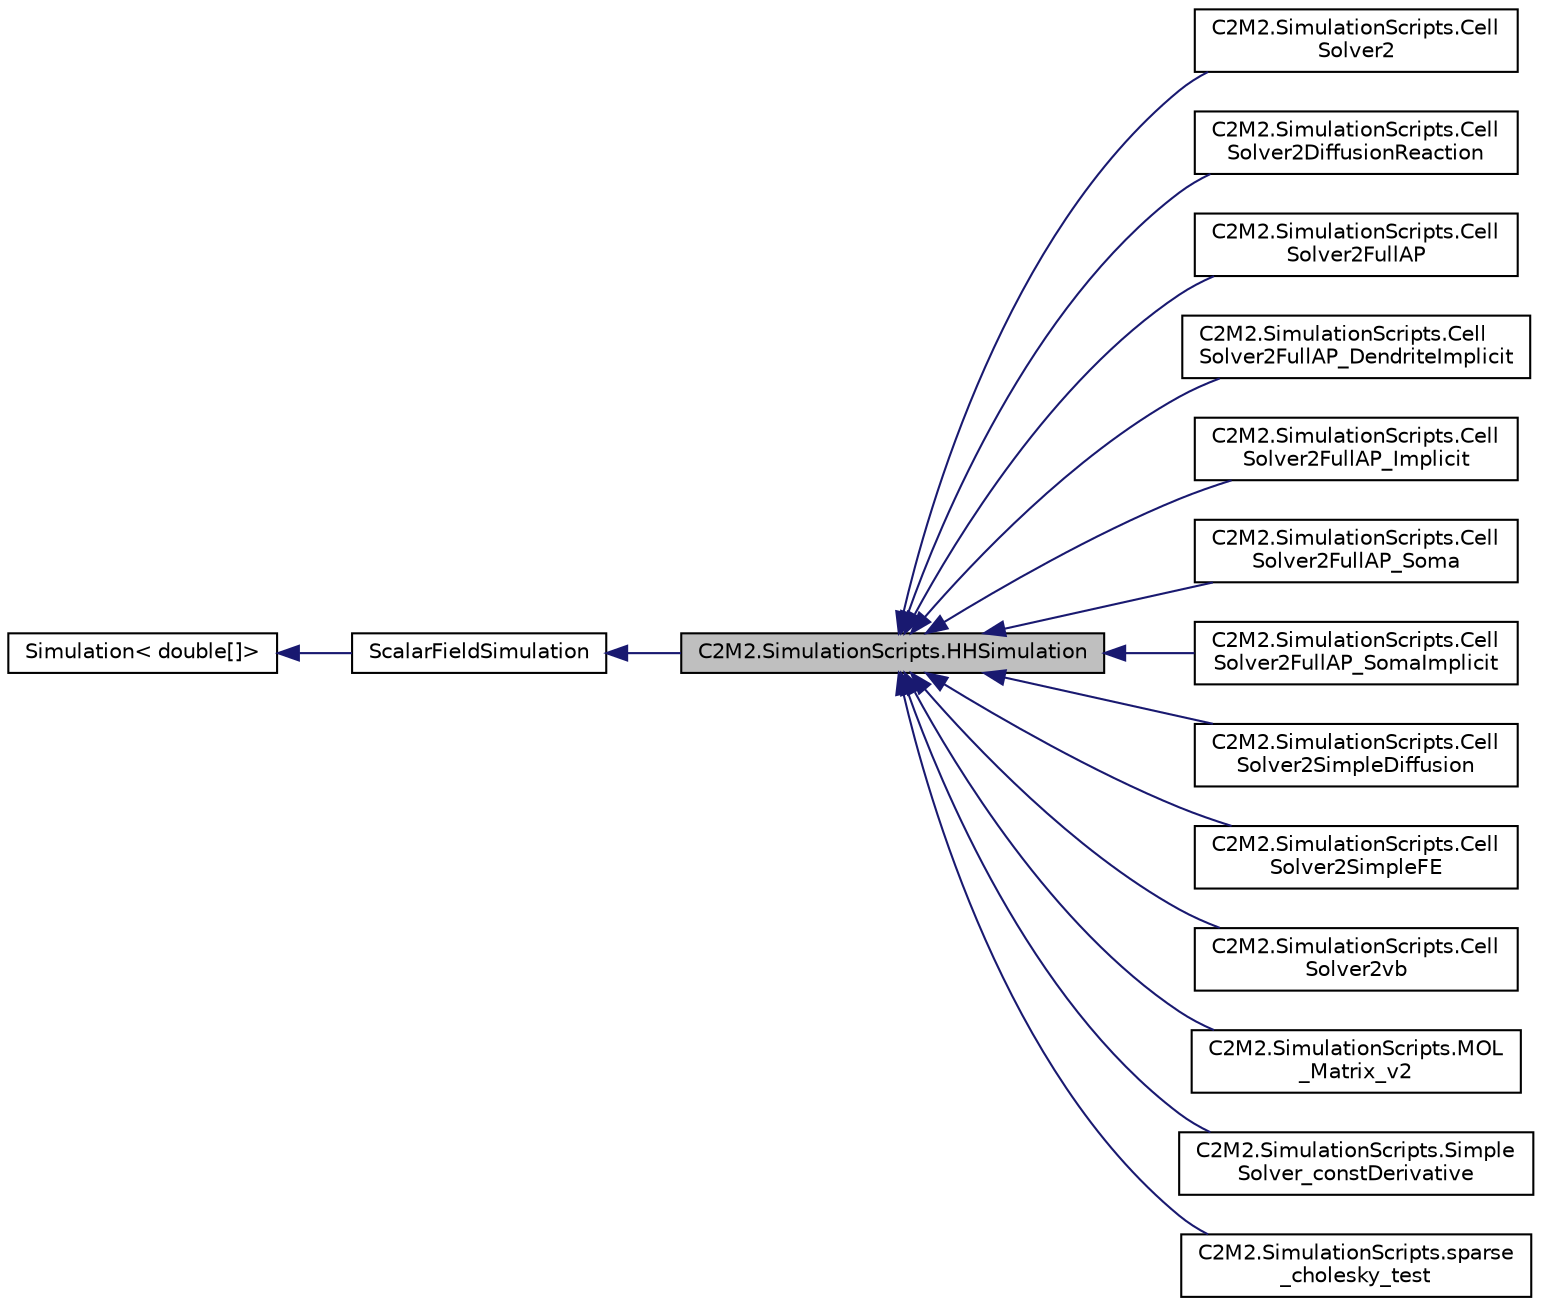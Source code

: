 digraph "C2M2.SimulationScripts.HHSimulation"
{
 // LATEX_PDF_SIZE
  edge [fontname="Helvetica",fontsize="10",labelfontname="Helvetica",labelfontsize="10"];
  node [fontname="Helvetica",fontsize="10",shape=record];
  rankdir="LR";
  Node1 [label="C2M2.SimulationScripts.HHSimulation",height=0.2,width=0.4,color="black", fillcolor="grey75", style="filled", fontcolor="black",tooltip="Read in a map associating 1D neuron vertices to 3D mesh vertices."];
  Node2 -> Node1 [dir="back",color="midnightblue",fontsize="10",style="solid",fontname="Helvetica"];
  Node2 [label="ScalarFieldSimulation",height=0.2,width=0.4,color="black", fillcolor="white", style="filled",URL="$dc/d9a/class_c2_m2_1_1_simulation_scripts_1_1_scalar_field_simulation.html",tooltip="Simulation of type double[] for visualizing scalar fields on meshes"];
  Node3 -> Node2 [dir="back",color="midnightblue",fontsize="10",style="solid",fontname="Helvetica"];
  Node3 [label="Simulation\< double[]\>",height=0.2,width=0.4,color="black", fillcolor="white", style="filled",URL="$d5/dfa/class_c2_m2_1_1_simulation_scripts_1_1_simulation.html",tooltip=" "];
  Node1 -> Node4 [dir="back",color="midnightblue",fontsize="10",style="solid",fontname="Helvetica"];
  Node4 [label="C2M2.SimulationScripts.Cell\lSolver2",height=0.2,width=0.4,color="black", fillcolor="white", style="filled",URL="$db/d74/class_c2_m2_1_1_simulation_scripts_1_1_cell_solver2.html",tooltip=" "];
  Node1 -> Node5 [dir="back",color="midnightblue",fontsize="10",style="solid",fontname="Helvetica"];
  Node5 [label="C2M2.SimulationScripts.Cell\lSolver2DiffusionReaction",height=0.2,width=0.4,color="black", fillcolor="white", style="filled",URL="$dd/deb/class_c2_m2_1_1_simulation_scripts_1_1_cell_solver2_diffusion_reaction.html",tooltip=" "];
  Node1 -> Node6 [dir="back",color="midnightblue",fontsize="10",style="solid",fontname="Helvetica"];
  Node6 [label="C2M2.SimulationScripts.Cell\lSolver2FullAP",height=0.2,width=0.4,color="black", fillcolor="white", style="filled",URL="$d8/d10/class_c2_m2_1_1_simulation_scripts_1_1_cell_solver2_full_a_p.html",tooltip=" "];
  Node1 -> Node7 [dir="back",color="midnightblue",fontsize="10",style="solid",fontname="Helvetica"];
  Node7 [label="C2M2.SimulationScripts.Cell\lSolver2FullAP_DendriteImplicit",height=0.2,width=0.4,color="black", fillcolor="white", style="filled",URL="$dc/dec/class_c2_m2_1_1_simulation_scripts_1_1_cell_solver2_full_a_p___dendrite_implicit.html",tooltip=" "];
  Node1 -> Node8 [dir="back",color="midnightblue",fontsize="10",style="solid",fontname="Helvetica"];
  Node8 [label="C2M2.SimulationScripts.Cell\lSolver2FullAP_Implicit",height=0.2,width=0.4,color="black", fillcolor="white", style="filled",URL="$d0/d4f/class_c2_m2_1_1_simulation_scripts_1_1_cell_solver2_full_a_p___implicit.html",tooltip=" "];
  Node1 -> Node9 [dir="back",color="midnightblue",fontsize="10",style="solid",fontname="Helvetica"];
  Node9 [label="C2M2.SimulationScripts.Cell\lSolver2FullAP_Soma",height=0.2,width=0.4,color="black", fillcolor="white", style="filled",URL="$d0/d29/class_c2_m2_1_1_simulation_scripts_1_1_cell_solver2_full_a_p___soma.html",tooltip=" "];
  Node1 -> Node10 [dir="back",color="midnightblue",fontsize="10",style="solid",fontname="Helvetica"];
  Node10 [label="C2M2.SimulationScripts.Cell\lSolver2FullAP_SomaImplicit",height=0.2,width=0.4,color="black", fillcolor="white", style="filled",URL="$df/dc2/class_c2_m2_1_1_simulation_scripts_1_1_cell_solver2_full_a_p___soma_implicit.html",tooltip=" "];
  Node1 -> Node11 [dir="back",color="midnightblue",fontsize="10",style="solid",fontname="Helvetica"];
  Node11 [label="C2M2.SimulationScripts.Cell\lSolver2SimpleDiffusion",height=0.2,width=0.4,color="black", fillcolor="white", style="filled",URL="$dc/d32/class_c2_m2_1_1_simulation_scripts_1_1_cell_solver2_simple_diffusion.html",tooltip=" "];
  Node1 -> Node12 [dir="back",color="midnightblue",fontsize="10",style="solid",fontname="Helvetica"];
  Node12 [label="C2M2.SimulationScripts.Cell\lSolver2SimpleFE",height=0.2,width=0.4,color="black", fillcolor="white", style="filled",URL="$df/d49/class_c2_m2_1_1_simulation_scripts_1_1_cell_solver2_simple_f_e.html",tooltip=" "];
  Node1 -> Node13 [dir="back",color="midnightblue",fontsize="10",style="solid",fontname="Helvetica"];
  Node13 [label="C2M2.SimulationScripts.Cell\lSolver2vb",height=0.2,width=0.4,color="black", fillcolor="white", style="filled",URL="$d2/d3e/class_c2_m2_1_1_simulation_scripts_1_1_cell_solver2vb.html",tooltip=" "];
  Node1 -> Node14 [dir="back",color="midnightblue",fontsize="10",style="solid",fontname="Helvetica"];
  Node14 [label="C2M2.SimulationScripts.MOL\l_Matrix_v2",height=0.2,width=0.4,color="black", fillcolor="white", style="filled",URL="$d1/d8d/class_c2_m2_1_1_simulation_scripts_1_1_m_o_l___matrix__v2.html",tooltip="Solve Hodkin-Huxley equations using Method of Lines on a 1D rod"];
  Node1 -> Node15 [dir="back",color="midnightblue",fontsize="10",style="solid",fontname="Helvetica"];
  Node15 [label="C2M2.SimulationScripts.Simple\lSolver_constDerivative",height=0.2,width=0.4,color="black", fillcolor="white", style="filled",URL="$d2/dd4/class_c2_m2_1_1_simulation_scripts_1_1_simple_solver__const_derivative.html",tooltip=" "];
  Node1 -> Node16 [dir="back",color="midnightblue",fontsize="10",style="solid",fontname="Helvetica"];
  Node16 [label="C2M2.SimulationScripts.sparse\l_cholesky_test",height=0.2,width=0.4,color="black", fillcolor="white", style="filled",URL="$de/d07/class_c2_m2_1_1_simulation_scripts_1_1sparse__cholesky__test.html",tooltip=" "];
}
